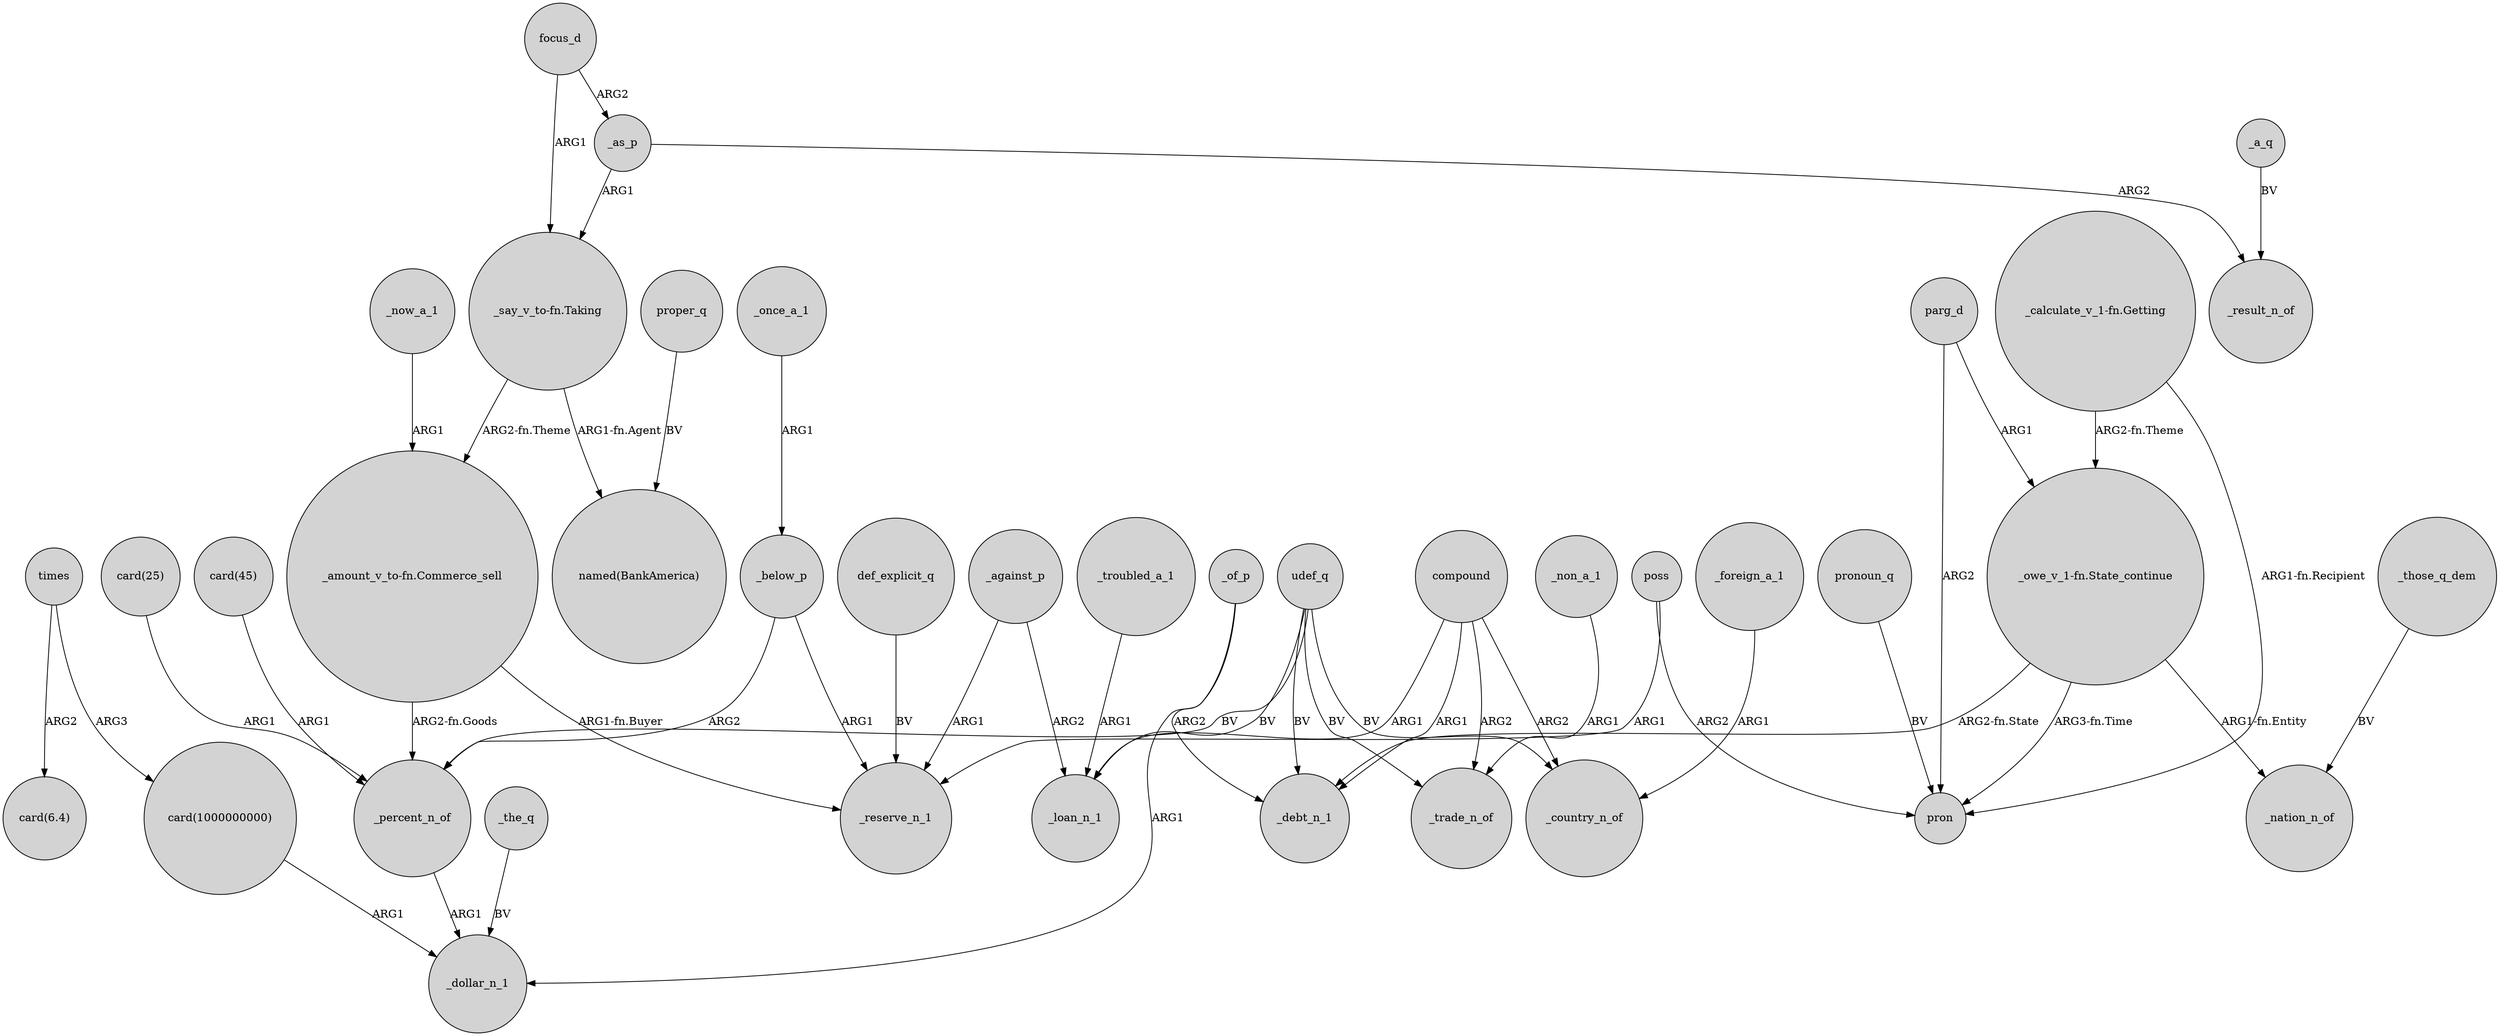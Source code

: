 digraph {
	node [shape=circle style=filled]
	_of_p -> _dollar_n_1 [label=ARG1]
	"card(1000000000)" -> _dollar_n_1 [label=ARG1]
	_of_p -> _debt_n_1 [label=ARG2]
	"_amount_v_to-fn.Commerce_sell" -> _percent_n_of [label="ARG2-fn.Goods"]
	_against_p -> _reserve_n_1 [label=ARG1]
	_below_p -> _percent_n_of [label=ARG2]
	focus_d -> "_say_v_to-fn.Taking" [label=ARG1]
	"card(45)" -> _percent_n_of [label=ARG1]
	udef_q -> _loan_n_1 [label=BV]
	parg_d -> pron [label=ARG2]
	"card(25)" -> _percent_n_of [label=ARG1]
	"_owe_v_1-fn.State_continue" -> _nation_n_of [label="ARG1-fn.Entity"]
	_the_q -> _dollar_n_1 [label=BV]
	"_amount_v_to-fn.Commerce_sell" -> _reserve_n_1 [label="ARG1-fn.Buyer"]
	proper_q -> "named(BankAmerica)" [label=BV]
	_those_q_dem -> _nation_n_of [label=BV]
	_now_a_1 -> "_amount_v_to-fn.Commerce_sell" [label=ARG1]
	times -> "card(1000000000)" [label=ARG3]
	_against_p -> _loan_n_1 [label=ARG2]
	_percent_n_of -> _dollar_n_1 [label=ARG1]
	"_owe_v_1-fn.State_continue" -> _debt_n_1 [label="ARG2-fn.State"]
	parg_d -> "_owe_v_1-fn.State_continue" [label=ARG1]
	_once_a_1 -> _below_p [label=ARG1]
	pronoun_q -> pron [label=BV]
	_as_p -> _result_n_of [label=ARG2]
	poss -> pron [label=ARG2]
	def_explicit_q -> _reserve_n_1 [label=BV]
	udef_q -> _debt_n_1 [label=BV]
	_foreign_a_1 -> _country_n_of [label=ARG1]
	udef_q -> _percent_n_of [label=BV]
	compound -> _loan_n_1 [label=ARG1]
	compound -> _country_n_of [label=ARG2]
	"_calculate_v_1-fn.Getting" -> pron [label="ARG1-fn.Recipient"]
	_non_a_1 -> _trade_n_of [label=ARG1]
	udef_q -> _country_n_of [label=BV]
	"_say_v_to-fn.Taking" -> "named(BankAmerica)" [label="ARG1-fn.Agent"]
	times -> "card(6.4)" [label=ARG2]
	udef_q -> _trade_n_of [label=BV]
	_a_q -> _result_n_of [label=BV]
	compound -> _trade_n_of [label=ARG2]
	poss -> _reserve_n_1 [label=ARG1]
	_as_p -> "_say_v_to-fn.Taking" [label=ARG1]
	_below_p -> _reserve_n_1 [label=ARG1]
	_troubled_a_1 -> _loan_n_1 [label=ARG1]
	focus_d -> _as_p [label=ARG2]
	"_say_v_to-fn.Taking" -> "_amount_v_to-fn.Commerce_sell" [label="ARG2-fn.Theme"]
	compound -> _debt_n_1 [label=ARG1]
	"_owe_v_1-fn.State_continue" -> pron [label="ARG3-fn.Time"]
	"_calculate_v_1-fn.Getting" -> "_owe_v_1-fn.State_continue" [label="ARG2-fn.Theme"]
}
